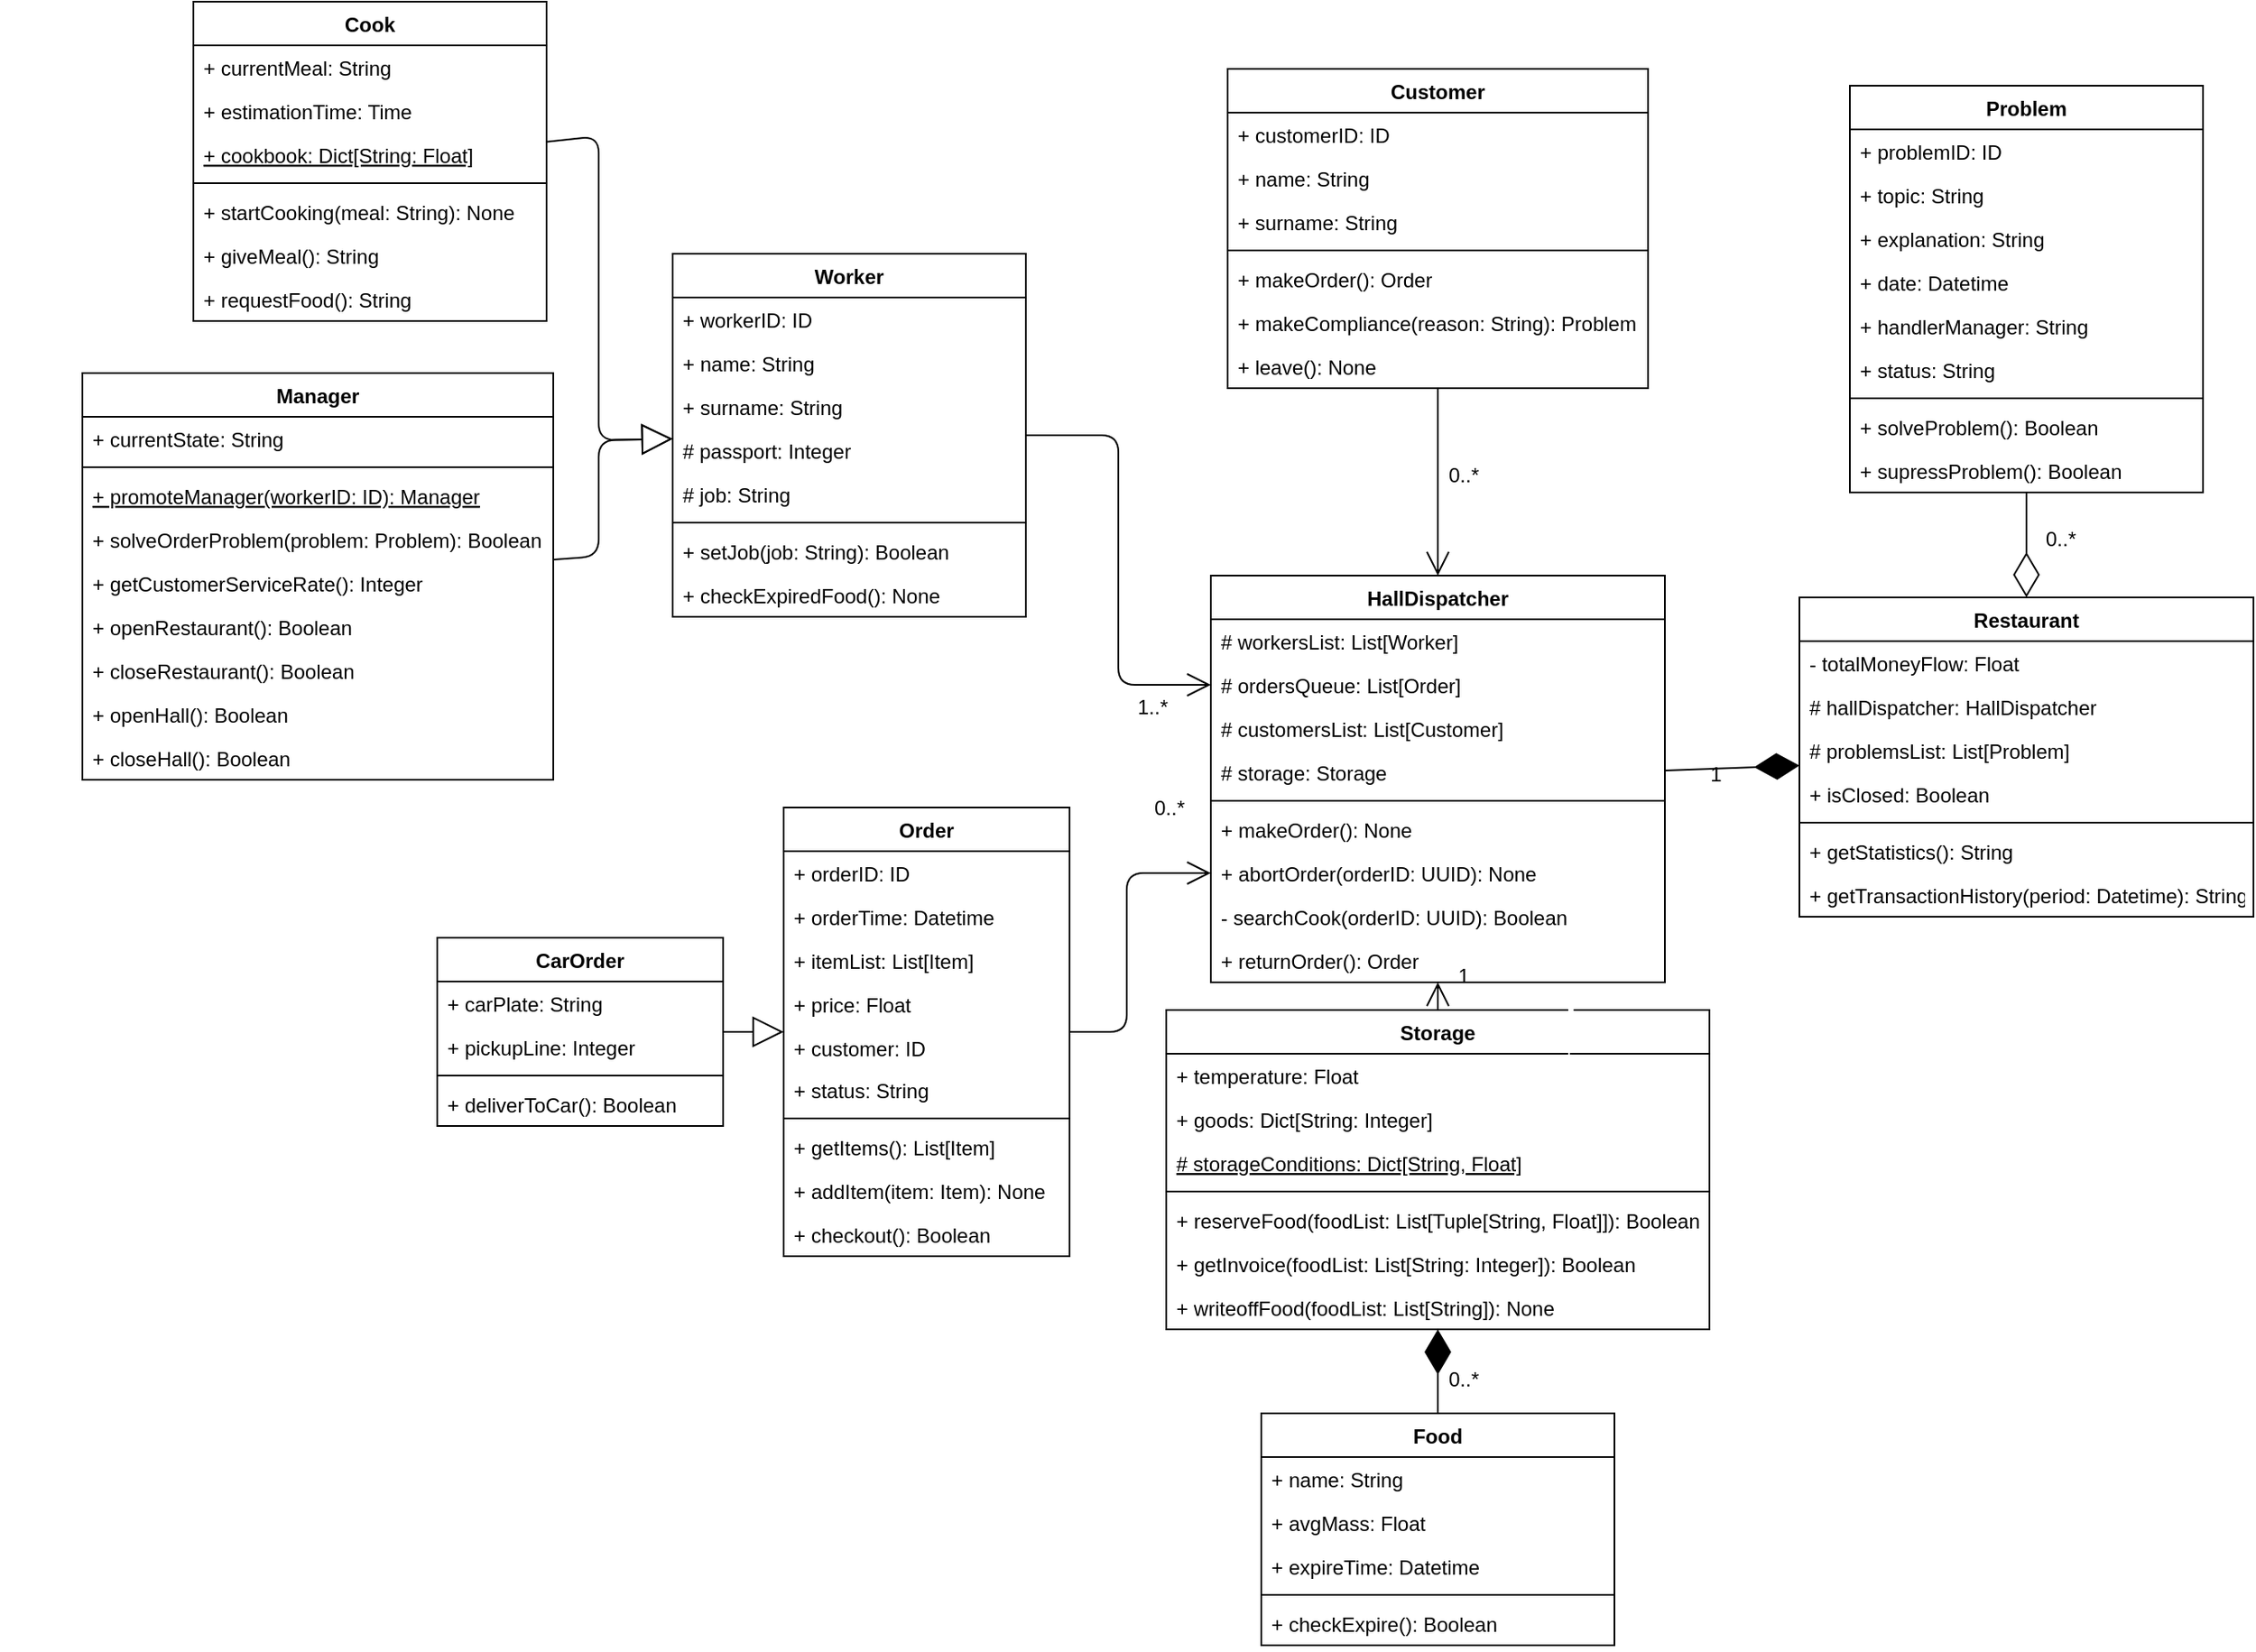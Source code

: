 <mxfile version="14.6.6" type="embed"><diagram id="C5RBs43oDa-KdzZeNtuy" name="Page-1"><mxGraphModel dx="1442" dy="441" grid="1" gridSize="10" guides="1" tooltips="1" connect="1" arrows="1" fold="1" page="1" pageScale="1" pageWidth="827" pageHeight="1169" math="0" shadow="0"><root><mxCell id="WIyWlLk6GJQsqaUBKTNV-0"/><mxCell id="WIyWlLk6GJQsqaUBKTNV-1" parent="WIyWlLk6GJQsqaUBKTNV-0"/><mxCell id="OEX8bm3E7YfKXSA0e_z2-1" value="Order" style="swimlane;fontStyle=1;align=center;verticalAlign=top;childLayout=stackLayout;horizontal=1;startSize=26;horizontalStack=0;resizeParent=1;resizeParentMax=0;resizeLast=0;collapsible=1;marginBottom=0;" parent="WIyWlLk6GJQsqaUBKTNV-1" vertex="1"><mxGeometry x="-134" y="539.5" width="170" height="267" as="geometry"/></mxCell><mxCell id="OEX8bm3E7YfKXSA0e_z2-2" value="+ orderID: ID" style="text;strokeColor=none;fillColor=none;align=left;verticalAlign=top;spacingLeft=4;spacingRight=4;overflow=hidden;rotatable=0;points=[[0,0.5],[1,0.5]];portConstraint=eastwest;" parent="OEX8bm3E7YfKXSA0e_z2-1" vertex="1"><mxGeometry y="26" width="170" height="26" as="geometry"/></mxCell><mxCell id="OEX8bm3E7YfKXSA0e_z2-3" value="+ orderTime: Datetime" style="text;strokeColor=none;fillColor=none;align=left;verticalAlign=top;spacingLeft=4;spacingRight=4;overflow=hidden;rotatable=0;points=[[0,0.5],[1,0.5]];portConstraint=eastwest;" parent="OEX8bm3E7YfKXSA0e_z2-1" vertex="1"><mxGeometry y="52" width="170" height="26" as="geometry"/></mxCell><mxCell id="OEX8bm3E7YfKXSA0e_z2-4" value="+ itemList: List[Item]" style="text;strokeColor=none;fillColor=none;align=left;verticalAlign=top;spacingLeft=4;spacingRight=4;overflow=hidden;rotatable=0;points=[[0,0.5],[1,0.5]];portConstraint=eastwest;" parent="OEX8bm3E7YfKXSA0e_z2-1" vertex="1"><mxGeometry y="78" width="170" height="26" as="geometry"/></mxCell><mxCell id="OEX8bm3E7YfKXSA0e_z2-5" value="+ price: Float" style="text;strokeColor=none;fillColor=none;align=left;verticalAlign=top;spacingLeft=4;spacingRight=4;overflow=hidden;rotatable=0;points=[[0,0.5],[1,0.5]];portConstraint=eastwest;" parent="OEX8bm3E7YfKXSA0e_z2-1" vertex="1"><mxGeometry y="104" width="170" height="26" as="geometry"/></mxCell><mxCell id="OEX8bm3E7YfKXSA0e_z2-9" value="+ customer: ID" style="text;strokeColor=none;fillColor=none;align=left;verticalAlign=top;spacingLeft=4;spacingRight=4;overflow=hidden;rotatable=0;points=[[0,0.5],[1,0.5]];portConstraint=eastwest;" parent="OEX8bm3E7YfKXSA0e_z2-1" vertex="1"><mxGeometry y="130" width="170" height="25" as="geometry"/></mxCell><mxCell id="OEX8bm3E7YfKXSA0e_z2-78" value="+ status: String" style="text;strokeColor=none;fillColor=none;align=left;verticalAlign=top;spacingLeft=4;spacingRight=4;overflow=hidden;rotatable=0;points=[[0,0.5],[1,0.5]];portConstraint=eastwest;" parent="OEX8bm3E7YfKXSA0e_z2-1" vertex="1"><mxGeometry y="155" width="170" height="26" as="geometry"/></mxCell><mxCell id="OEX8bm3E7YfKXSA0e_z2-6" value="" style="line;strokeWidth=1;fillColor=none;align=left;verticalAlign=middle;spacingTop=-1;spacingLeft=3;spacingRight=3;rotatable=0;labelPosition=right;points=[];portConstraint=eastwest;" parent="OEX8bm3E7YfKXSA0e_z2-1" vertex="1"><mxGeometry y="181" width="170" height="8" as="geometry"/></mxCell><mxCell id="OEX8bm3E7YfKXSA0e_z2-7" value="+ getItems(): List[Item]" style="text;strokeColor=none;fillColor=none;align=left;verticalAlign=top;spacingLeft=4;spacingRight=4;overflow=hidden;rotatable=0;points=[[0,0.5],[1,0.5]];portConstraint=eastwest;" parent="OEX8bm3E7YfKXSA0e_z2-1" vertex="1"><mxGeometry y="189" width="170" height="26" as="geometry"/></mxCell><mxCell id="OEX8bm3E7YfKXSA0e_z2-8" value="+ addItem(item: Item): None" style="text;strokeColor=none;fillColor=none;align=left;verticalAlign=top;spacingLeft=4;spacingRight=4;overflow=hidden;rotatable=0;points=[[0,0.5],[1,0.5]];portConstraint=eastwest;" parent="OEX8bm3E7YfKXSA0e_z2-1" vertex="1"><mxGeometry y="215" width="170" height="26" as="geometry"/></mxCell><mxCell id="OEX8bm3E7YfKXSA0e_z2-10" value="+ checkout(): Boolean" style="text;strokeColor=none;fillColor=none;align=left;verticalAlign=top;spacingLeft=4;spacingRight=4;overflow=hidden;rotatable=0;points=[[0,0.5],[1,0.5]];portConstraint=eastwest;" parent="OEX8bm3E7YfKXSA0e_z2-1" vertex="1"><mxGeometry y="241" width="170" height="26" as="geometry"/></mxCell><mxCell id="OEX8bm3E7YfKXSA0e_z2-13" value="CarOrder" style="swimlane;fontStyle=1;align=center;verticalAlign=top;childLayout=stackLayout;horizontal=1;startSize=26;horizontalStack=0;resizeParent=1;resizeParentMax=0;resizeLast=0;collapsible=1;marginBottom=0;" parent="WIyWlLk6GJQsqaUBKTNV-1" vertex="1"><mxGeometry x="-340" y="617" width="170" height="112" as="geometry"/></mxCell><mxCell id="OEX8bm3E7YfKXSA0e_z2-14" value="+ carPlate: String" style="text;strokeColor=none;fillColor=none;align=left;verticalAlign=top;spacingLeft=4;spacingRight=4;overflow=hidden;rotatable=0;points=[[0,0.5],[1,0.5]];portConstraint=eastwest;" parent="OEX8bm3E7YfKXSA0e_z2-13" vertex="1"><mxGeometry y="26" width="170" height="26" as="geometry"/></mxCell><mxCell id="OEX8bm3E7YfKXSA0e_z2-24" value="+ pickupLine: Integer" style="text;strokeColor=none;fillColor=none;align=left;verticalAlign=top;spacingLeft=4;spacingRight=4;overflow=hidden;rotatable=0;points=[[0,0.5],[1,0.5]];portConstraint=eastwest;" parent="OEX8bm3E7YfKXSA0e_z2-13" vertex="1"><mxGeometry y="52" width="170" height="26" as="geometry"/></mxCell><mxCell id="OEX8bm3E7YfKXSA0e_z2-19" value="" style="line;strokeWidth=1;fillColor=none;align=left;verticalAlign=middle;spacingTop=-1;spacingLeft=3;spacingRight=3;rotatable=0;labelPosition=right;points=[];portConstraint=eastwest;" parent="OEX8bm3E7YfKXSA0e_z2-13" vertex="1"><mxGeometry y="78" width="170" height="8" as="geometry"/></mxCell><mxCell id="zopAr0e53Q-2KH1AiWCa-9" value="+ deliverToCar(): Boolean" style="text;strokeColor=none;fillColor=none;align=left;verticalAlign=top;spacingLeft=4;spacingRight=4;overflow=hidden;rotatable=0;points=[[0,0.5],[1,0.5]];portConstraint=eastwest;" parent="OEX8bm3E7YfKXSA0e_z2-13" vertex="1"><mxGeometry y="86" width="170" height="26" as="geometry"/></mxCell><mxCell id="OEX8bm3E7YfKXSA0e_z2-68" value="Restaurant" style="swimlane;fontStyle=1;align=center;verticalAlign=top;childLayout=stackLayout;horizontal=1;startSize=26;horizontalStack=0;resizeParent=1;resizeParentMax=0;resizeLast=0;collapsible=1;marginBottom=0;" parent="WIyWlLk6GJQsqaUBKTNV-1" vertex="1"><mxGeometry x="470" y="414.5" width="270" height="190" as="geometry"/></mxCell><mxCell id="OEX8bm3E7YfKXSA0e_z2-69" value="- totalMoneyFlow: Float" style="text;strokeColor=none;fillColor=none;align=left;verticalAlign=top;spacingLeft=4;spacingRight=4;overflow=hidden;rotatable=0;points=[[0,0.5],[1,0.5]];portConstraint=eastwest;" parent="OEX8bm3E7YfKXSA0e_z2-68" vertex="1"><mxGeometry y="26" width="270" height="26" as="geometry"/></mxCell><mxCell id="OEX8bm3E7YfKXSA0e_z2-148" value="# hallDispatcher: HallDispatcher" style="text;strokeColor=none;fillColor=none;align=left;verticalAlign=top;spacingLeft=4;spacingRight=4;overflow=hidden;rotatable=0;points=[[0,0.5],[1,0.5]];portConstraint=eastwest;" parent="OEX8bm3E7YfKXSA0e_z2-68" vertex="1"><mxGeometry y="52" width="270" height="26" as="geometry"/></mxCell><mxCell id="OEX8bm3E7YfKXSA0e_z2-136" value="# problemsList: List[Problem]" style="text;strokeColor=none;fillColor=none;align=left;verticalAlign=top;spacingLeft=4;spacingRight=4;overflow=hidden;rotatable=0;points=[[0,0.5],[1,0.5]];portConstraint=eastwest;" parent="OEX8bm3E7YfKXSA0e_z2-68" vertex="1"><mxGeometry y="78" width="270" height="26" as="geometry"/></mxCell><mxCell id="OEX8bm3E7YfKXSA0e_z2-86" value="+ isClosed: Boolean" style="text;strokeColor=none;fillColor=none;align=left;verticalAlign=top;spacingLeft=4;spacingRight=4;overflow=hidden;rotatable=0;points=[[0,0.5],[1,0.5]];portConstraint=eastwest;" parent="OEX8bm3E7YfKXSA0e_z2-68" vertex="1"><mxGeometry y="104" width="270" height="26" as="geometry"/></mxCell><mxCell id="OEX8bm3E7YfKXSA0e_z2-70" value="" style="line;strokeWidth=1;fillColor=none;align=left;verticalAlign=middle;spacingTop=-1;spacingLeft=3;spacingRight=3;rotatable=0;labelPosition=right;points=[];portConstraint=eastwest;" parent="OEX8bm3E7YfKXSA0e_z2-68" vertex="1"><mxGeometry y="130" width="270" height="8" as="geometry"/></mxCell><mxCell id="OEX8bm3E7YfKXSA0e_z2-71" value="+ getStatistics(): String" style="text;strokeColor=none;fillColor=none;align=left;verticalAlign=top;spacingLeft=4;spacingRight=4;overflow=hidden;rotatable=0;points=[[0,0.5],[1,0.5]];portConstraint=eastwest;" parent="OEX8bm3E7YfKXSA0e_z2-68" vertex="1"><mxGeometry y="138" width="270" height="26" as="geometry"/></mxCell><mxCell id="OEX8bm3E7YfKXSA0e_z2-100" value="+ getTransactionHistory(period: Datetime): String" style="text;strokeColor=none;fillColor=none;align=left;verticalAlign=top;spacingLeft=4;spacingRight=4;overflow=hidden;rotatable=0;points=[[0,0.5],[1,0.5]];portConstraint=eastwest;" parent="OEX8bm3E7YfKXSA0e_z2-68" vertex="1"><mxGeometry y="164" width="270" height="26" as="geometry"/></mxCell><mxCell id="OEX8bm3E7YfKXSA0e_z2-93" value="Problem" style="swimlane;fontStyle=1;align=center;verticalAlign=top;childLayout=stackLayout;horizontal=1;startSize=26;horizontalStack=0;resizeParent=1;resizeParentMax=0;resizeLast=0;collapsible=1;marginBottom=0;fillColor=#FFFFFF;" parent="WIyWlLk6GJQsqaUBKTNV-1" vertex="1"><mxGeometry x="500" y="110" width="210" height="242" as="geometry"/></mxCell><mxCell id="zopAr0e53Q-2KH1AiWCa-39" value="+ problemID: ID" style="text;strokeColor=none;fillColor=none;align=left;verticalAlign=top;spacingLeft=4;spacingRight=4;overflow=hidden;rotatable=0;points=[[0,0.5],[1,0.5]];portConstraint=eastwest;" parent="OEX8bm3E7YfKXSA0e_z2-93" vertex="1"><mxGeometry y="26" width="210" height="26" as="geometry"/></mxCell><mxCell id="OEX8bm3E7YfKXSA0e_z2-94" value="+ topic: String" style="text;strokeColor=none;fillColor=none;align=left;verticalAlign=top;spacingLeft=4;spacingRight=4;overflow=hidden;rotatable=0;points=[[0,0.5],[1,0.5]];portConstraint=eastwest;" parent="OEX8bm3E7YfKXSA0e_z2-93" vertex="1"><mxGeometry y="52" width="210" height="26" as="geometry"/></mxCell><mxCell id="OEX8bm3E7YfKXSA0e_z2-95" value="+ explanation: String" style="text;strokeColor=none;fillColor=none;align=left;verticalAlign=top;spacingLeft=4;spacingRight=4;overflow=hidden;rotatable=0;points=[[0,0.5],[1,0.5]];portConstraint=eastwest;" parent="OEX8bm3E7YfKXSA0e_z2-93" vertex="1"><mxGeometry y="78" width="210" height="26" as="geometry"/></mxCell><mxCell id="OEX8bm3E7YfKXSA0e_z2-119" value="+ date: Datetime" style="text;strokeColor=none;fillColor=none;align=left;verticalAlign=top;spacingLeft=4;spacingRight=4;overflow=hidden;rotatable=0;points=[[0,0.5],[1,0.5]];portConstraint=eastwest;" parent="OEX8bm3E7YfKXSA0e_z2-93" vertex="1"><mxGeometry y="104" width="210" height="26" as="geometry"/></mxCell><mxCell id="OEX8bm3E7YfKXSA0e_z2-121" value="+ handlerManager: String" style="text;strokeColor=none;fillColor=none;align=left;verticalAlign=top;spacingLeft=4;spacingRight=4;overflow=hidden;rotatable=0;points=[[0,0.5],[1,0.5]];portConstraint=eastwest;" parent="OEX8bm3E7YfKXSA0e_z2-93" vertex="1"><mxGeometry y="130" width="210" height="26" as="geometry"/></mxCell><mxCell id="OEX8bm3E7YfKXSA0e_z2-123" value="+ status: String" style="text;strokeColor=none;fillColor=none;align=left;verticalAlign=top;spacingLeft=4;spacingRight=4;overflow=hidden;rotatable=0;points=[[0,0.5],[1,0.5]];portConstraint=eastwest;" parent="OEX8bm3E7YfKXSA0e_z2-93" vertex="1"><mxGeometry y="156" width="210" height="26" as="geometry"/></mxCell><mxCell id="OEX8bm3E7YfKXSA0e_z2-96" value="" style="line;strokeWidth=1;fillColor=none;align=left;verticalAlign=middle;spacingTop=-1;spacingLeft=3;spacingRight=3;rotatable=0;labelPosition=right;points=[];portConstraint=eastwest;" parent="OEX8bm3E7YfKXSA0e_z2-93" vertex="1"><mxGeometry y="182" width="210" height="8" as="geometry"/></mxCell><mxCell id="OEX8bm3E7YfKXSA0e_z2-99" value="+ solveProblem(): Boolean" style="text;strokeColor=none;fillColor=none;align=left;verticalAlign=top;spacingLeft=4;spacingRight=4;overflow=hidden;rotatable=0;points=[[0,0.5],[1,0.5]];portConstraint=eastwest;" parent="OEX8bm3E7YfKXSA0e_z2-93" vertex="1"><mxGeometry y="190" width="210" height="26" as="geometry"/></mxCell><mxCell id="OEX8bm3E7YfKXSA0e_z2-122" value="+ supressProblem(): Boolean" style="text;strokeColor=none;fillColor=none;align=left;verticalAlign=top;spacingLeft=4;spacingRight=4;overflow=hidden;rotatable=0;points=[[0,0.5],[1,0.5]];portConstraint=eastwest;" parent="OEX8bm3E7YfKXSA0e_z2-93" vertex="1"><mxGeometry y="216" width="210" height="26" as="geometry"/></mxCell><mxCell id="OEX8bm3E7YfKXSA0e_z2-124" value="Customer" style="swimlane;fontStyle=1;align=center;verticalAlign=top;childLayout=stackLayout;horizontal=1;startSize=26;horizontalStack=0;resizeParent=1;resizeParentMax=0;resizeLast=0;collapsible=1;marginBottom=0;" parent="WIyWlLk6GJQsqaUBKTNV-1" vertex="1"><mxGeometry x="130" y="100" width="250" height="190" as="geometry"/></mxCell><mxCell id="OEX8bm3E7YfKXSA0e_z2-125" value="+ customerID: ID" style="text;strokeColor=none;fillColor=none;align=left;verticalAlign=top;spacingLeft=4;spacingRight=4;overflow=hidden;rotatable=0;points=[[0,0.5],[1,0.5]];portConstraint=eastwest;" parent="OEX8bm3E7YfKXSA0e_z2-124" vertex="1"><mxGeometry y="26" width="250" height="26" as="geometry"/></mxCell><mxCell id="OEX8bm3E7YfKXSA0e_z2-126" value="+ name: String" style="text;strokeColor=none;fillColor=none;align=left;verticalAlign=top;spacingLeft=4;spacingRight=4;overflow=hidden;rotatable=0;points=[[0,0.5],[1,0.5]];portConstraint=eastwest;" parent="OEX8bm3E7YfKXSA0e_z2-124" vertex="1"><mxGeometry y="52" width="250" height="26" as="geometry"/></mxCell><mxCell id="OEX8bm3E7YfKXSA0e_z2-127" value="+ surname: String" style="text;strokeColor=none;fillColor=none;align=left;verticalAlign=top;spacingLeft=4;spacingRight=4;overflow=hidden;rotatable=0;points=[[0,0.5],[1,0.5]];portConstraint=eastwest;" parent="OEX8bm3E7YfKXSA0e_z2-124" vertex="1"><mxGeometry y="78" width="250" height="26" as="geometry"/></mxCell><mxCell id="OEX8bm3E7YfKXSA0e_z2-131" value="" style="line;strokeWidth=1;fillColor=none;align=left;verticalAlign=middle;spacingTop=-1;spacingLeft=3;spacingRight=3;rotatable=0;labelPosition=right;points=[];portConstraint=eastwest;" parent="OEX8bm3E7YfKXSA0e_z2-124" vertex="1"><mxGeometry y="104" width="250" height="8" as="geometry"/></mxCell><mxCell id="OEX8bm3E7YfKXSA0e_z2-132" value="+ makeOrder(): Order" style="text;strokeColor=none;fillColor=none;align=left;verticalAlign=top;spacingLeft=4;spacingRight=4;overflow=hidden;rotatable=0;points=[[0,0.5],[1,0.5]];portConstraint=eastwest;" parent="OEX8bm3E7YfKXSA0e_z2-124" vertex="1"><mxGeometry y="112" width="250" height="26" as="geometry"/></mxCell><mxCell id="OEX8bm3E7YfKXSA0e_z2-133" value="+ makeCompliance(reason: String): Problem" style="text;strokeColor=none;fillColor=none;align=left;verticalAlign=top;spacingLeft=4;spacingRight=4;overflow=hidden;rotatable=0;points=[[0,0.5],[1,0.5]];portConstraint=eastwest;" parent="OEX8bm3E7YfKXSA0e_z2-124" vertex="1"><mxGeometry y="138" width="250" height="26" as="geometry"/></mxCell><mxCell id="OEX8bm3E7YfKXSA0e_z2-134" value="+ leave(): None" style="text;strokeColor=none;fillColor=none;align=left;verticalAlign=top;spacingLeft=4;spacingRight=4;overflow=hidden;rotatable=0;points=[[0,0.5],[1,0.5]];portConstraint=eastwest;" parent="OEX8bm3E7YfKXSA0e_z2-124" vertex="1"><mxGeometry y="164" width="250" height="26" as="geometry"/></mxCell><mxCell id="OEX8bm3E7YfKXSA0e_z2-137" value="HallDispatcher" style="swimlane;fontStyle=1;align=center;verticalAlign=top;childLayout=stackLayout;horizontal=1;startSize=26;horizontalStack=0;resizeParent=1;resizeParentMax=0;resizeLast=0;collapsible=1;marginBottom=0;fillColor=#FFFFFF;" parent="WIyWlLk6GJQsqaUBKTNV-1" vertex="1"><mxGeometry x="120" y="401.5" width="270" height="242" as="geometry"/></mxCell><mxCell id="OEX8bm3E7YfKXSA0e_z2-139" value="# workersList: List[Worker]" style="text;strokeColor=none;fillColor=none;align=left;verticalAlign=top;spacingLeft=4;spacingRight=4;overflow=hidden;rotatable=0;points=[[0,0.5],[1,0.5]];portConstraint=eastwest;" parent="OEX8bm3E7YfKXSA0e_z2-137" vertex="1"><mxGeometry y="26" width="270" height="26" as="geometry"/></mxCell><mxCell id="OEX8bm3E7YfKXSA0e_z2-140" value="# ordersQueue: List[Order]" style="text;strokeColor=none;fillColor=none;align=left;verticalAlign=top;spacingLeft=4;spacingRight=4;overflow=hidden;rotatable=0;points=[[0,0.5],[1,0.5]];portConstraint=eastwest;" parent="OEX8bm3E7YfKXSA0e_z2-137" vertex="1"><mxGeometry y="52" width="270" height="26" as="geometry"/></mxCell><mxCell id="1" value="# customersList: List[Customer]" style="text;strokeColor=none;fillColor=none;align=left;verticalAlign=top;spacingLeft=4;spacingRight=4;overflow=hidden;rotatable=0;points=[[0,0.5],[1,0.5]];portConstraint=eastwest;" vertex="1" parent="OEX8bm3E7YfKXSA0e_z2-137"><mxGeometry y="78" width="270" height="26" as="geometry"/></mxCell><mxCell id="zopAr0e53Q-2KH1AiWCa-0" value="# storage: Storage" style="text;strokeColor=none;fillColor=none;align=left;verticalAlign=top;spacingLeft=4;spacingRight=4;overflow=hidden;rotatable=0;points=[[0,0.5],[1,0.5]];portConstraint=eastwest;" parent="OEX8bm3E7YfKXSA0e_z2-137" vertex="1"><mxGeometry y="104" width="270" height="26" as="geometry"/></mxCell><mxCell id="OEX8bm3E7YfKXSA0e_z2-144" value="" style="line;strokeWidth=1;fillColor=none;align=left;verticalAlign=middle;spacingTop=-1;spacingLeft=3;spacingRight=3;rotatable=0;labelPosition=right;points=[];portConstraint=eastwest;" parent="OEX8bm3E7YfKXSA0e_z2-137" vertex="1"><mxGeometry y="130" width="270" height="8" as="geometry"/></mxCell><mxCell id="OEX8bm3E7YfKXSA0e_z2-145" value="+ makeOrder(): None" style="text;strokeColor=none;fillColor=none;align=left;verticalAlign=top;spacingLeft=4;spacingRight=4;overflow=hidden;rotatable=0;points=[[0,0.5],[1,0.5]];portConstraint=eastwest;" parent="OEX8bm3E7YfKXSA0e_z2-137" vertex="1"><mxGeometry y="138" width="270" height="26" as="geometry"/></mxCell><mxCell id="OEX8bm3E7YfKXSA0e_z2-146" value="+ abortOrder(orderID: UUID): None" style="text;strokeColor=none;fillColor=none;align=left;verticalAlign=top;spacingLeft=4;spacingRight=4;overflow=hidden;rotatable=0;points=[[0,0.5],[1,0.5]];portConstraint=eastwest;" parent="OEX8bm3E7YfKXSA0e_z2-137" vertex="1"><mxGeometry y="164" width="270" height="26" as="geometry"/></mxCell><mxCell id="OEX8bm3E7YfKXSA0e_z2-149" value="- searchCook(orderID: UUID): Boolean" style="text;strokeColor=none;fillColor=none;align=left;verticalAlign=top;spacingLeft=4;spacingRight=4;overflow=hidden;rotatable=0;points=[[0,0.5],[1,0.5]];portConstraint=eastwest;" parent="OEX8bm3E7YfKXSA0e_z2-137" vertex="1"><mxGeometry y="190" width="270" height="26" as="geometry"/></mxCell><mxCell id="OEX8bm3E7YfKXSA0e_z2-150" value="+ returnOrder(): Order" style="text;strokeColor=none;fillColor=none;align=left;verticalAlign=top;spacingLeft=4;spacingRight=4;overflow=hidden;rotatable=0;points=[[0,0.5],[1,0.5]];portConstraint=eastwest;" parent="OEX8bm3E7YfKXSA0e_z2-137" vertex="1"><mxGeometry y="216" width="270" height="26" as="geometry"/></mxCell><mxCell id="zopAr0e53Q-2KH1AiWCa-6" value="" style="group" parent="WIyWlLk6GJQsqaUBKTNV-1" vertex="1" connectable="0"><mxGeometry x="-600" y="60" width="636" height="437" as="geometry"/></mxCell><mxCell id="wLq6gAzN8LBsn4TCTYnC-0" value="Worker" style="swimlane;fontStyle=1;align=center;verticalAlign=top;childLayout=stackLayout;horizontal=1;startSize=26;horizontalStack=0;resizeParent=1;resizeParentMax=0;resizeLast=0;collapsible=1;marginBottom=0;" parent="zopAr0e53Q-2KH1AiWCa-6" vertex="1"><mxGeometry x="400" y="150" width="210" height="216" as="geometry"/></mxCell><mxCell id="zopAr0e53Q-2KH1AiWCa-38" value="+ workerID: ID" style="text;strokeColor=none;fillColor=none;align=left;verticalAlign=top;spacingLeft=4;spacingRight=4;overflow=hidden;rotatable=0;points=[[0,0.5],[1,0.5]];portConstraint=eastwest;" parent="wLq6gAzN8LBsn4TCTYnC-0" vertex="1"><mxGeometry y="26" width="210" height="26" as="geometry"/></mxCell><mxCell id="wLq6gAzN8LBsn4TCTYnC-1" value="+ name: String" style="text;strokeColor=none;fillColor=none;align=left;verticalAlign=top;spacingLeft=4;spacingRight=4;overflow=hidden;rotatable=0;points=[[0,0.5],[1,0.5]];portConstraint=eastwest;" parent="wLq6gAzN8LBsn4TCTYnC-0" vertex="1"><mxGeometry y="52" width="210" height="26" as="geometry"/></mxCell><mxCell id="wLq6gAzN8LBsn4TCTYnC-8" value="+ surname: String" style="text;strokeColor=none;fillColor=none;align=left;verticalAlign=top;spacingLeft=4;spacingRight=4;overflow=hidden;rotatable=0;points=[[0,0.5],[1,0.5]];portConstraint=eastwest;" parent="wLq6gAzN8LBsn4TCTYnC-0" vertex="1"><mxGeometry y="78" width="210" height="26" as="geometry"/></mxCell><mxCell id="wLq6gAzN8LBsn4TCTYnC-9" value="# passport: Integer" style="text;strokeColor=none;fillColor=none;align=left;verticalAlign=top;spacingLeft=4;spacingRight=4;overflow=hidden;rotatable=0;points=[[0,0.5],[1,0.5]];portConstraint=eastwest;" parent="wLq6gAzN8LBsn4TCTYnC-0" vertex="1"><mxGeometry y="104" width="210" height="26" as="geometry"/></mxCell><mxCell id="wLq6gAzN8LBsn4TCTYnC-11" value="# job: String" style="text;strokeColor=none;fillColor=none;align=left;verticalAlign=top;spacingLeft=4;spacingRight=4;overflow=hidden;rotatable=0;points=[[0,0.5],[1,0.5]];portConstraint=eastwest;" parent="wLq6gAzN8LBsn4TCTYnC-0" vertex="1"><mxGeometry y="130" width="210" height="26" as="geometry"/></mxCell><mxCell id="wLq6gAzN8LBsn4TCTYnC-2" value="" style="line;strokeWidth=1;fillColor=none;align=left;verticalAlign=middle;spacingTop=-1;spacingLeft=3;spacingRight=3;rotatable=0;labelPosition=right;points=[];portConstraint=eastwest;" parent="wLq6gAzN8LBsn4TCTYnC-0" vertex="1"><mxGeometry y="156" width="210" height="8" as="geometry"/></mxCell><mxCell id="wLq6gAzN8LBsn4TCTYnC-3" value="+ setJob(job: String): Boolean" style="text;strokeColor=none;fillColor=none;align=left;verticalAlign=top;spacingLeft=4;spacingRight=4;overflow=hidden;rotatable=0;points=[[0,0.5],[1,0.5]];portConstraint=eastwest;" parent="wLq6gAzN8LBsn4TCTYnC-0" vertex="1"><mxGeometry y="164" width="210" height="26" as="geometry"/></mxCell><mxCell id="OEX8bm3E7YfKXSA0e_z2-114" value="+ checkExpiredFood(): None" style="text;strokeColor=none;fillColor=none;align=left;verticalAlign=top;spacingLeft=4;spacingRight=4;overflow=hidden;rotatable=0;points=[[0,0.5],[1,0.5]];portConstraint=eastwest;" parent="wLq6gAzN8LBsn4TCTYnC-0" vertex="1"><mxGeometry y="190" width="210" height="26" as="geometry"/></mxCell><mxCell id="OEX8bm3E7YfKXSA0e_z2-34" value="Cook" style="swimlane;fontStyle=1;align=center;verticalAlign=top;childLayout=stackLayout;horizontal=1;startSize=26;horizontalStack=0;resizeParent=1;resizeParentMax=0;resizeLast=0;collapsible=1;marginBottom=0;" parent="zopAr0e53Q-2KH1AiWCa-6" vertex="1"><mxGeometry x="115" width="210" height="190" as="geometry"/></mxCell><mxCell id="OEX8bm3E7YfKXSA0e_z2-39" value="+ currentMeal: String" style="text;strokeColor=none;fillColor=none;align=left;verticalAlign=top;spacingLeft=4;spacingRight=4;overflow=hidden;rotatable=0;points=[[0,0.5],[1,0.5]];portConstraint=eastwest;" parent="OEX8bm3E7YfKXSA0e_z2-34" vertex="1"><mxGeometry y="26" width="210" height="26" as="geometry"/></mxCell><mxCell id="OEX8bm3E7YfKXSA0e_z2-73" value="+ estimationTime: Time" style="text;strokeColor=none;fillColor=none;align=left;verticalAlign=top;spacingLeft=4;spacingRight=4;overflow=hidden;rotatable=0;points=[[0,0.5],[1,0.5]];portConstraint=eastwest;" parent="OEX8bm3E7YfKXSA0e_z2-34" vertex="1"><mxGeometry y="52" width="210" height="26" as="geometry"/></mxCell><mxCell id="0" value="+ cookbook: Dict[String: Float]" style="text;strokeColor=none;fillColor=none;align=left;verticalAlign=top;spacingLeft=4;spacingRight=4;overflow=hidden;rotatable=0;points=[[0,0.5],[1,0.5]];portConstraint=eastwest;fontStyle=4" parent="OEX8bm3E7YfKXSA0e_z2-34" vertex="1"><mxGeometry y="78" width="210" height="26" as="geometry"/></mxCell><mxCell id="OEX8bm3E7YfKXSA0e_z2-40" value="" style="line;strokeWidth=1;fillColor=none;align=left;verticalAlign=middle;spacingTop=-1;spacingLeft=3;spacingRight=3;rotatable=0;labelPosition=right;points=[];portConstraint=eastwest;" parent="OEX8bm3E7YfKXSA0e_z2-34" vertex="1"><mxGeometry y="104" width="210" height="8" as="geometry"/></mxCell><mxCell id="OEX8bm3E7YfKXSA0e_z2-41" value="+ startCooking(meal: String): None" style="text;strokeColor=none;fillColor=none;align=left;verticalAlign=top;spacingLeft=4;spacingRight=4;overflow=hidden;rotatable=0;points=[[0,0.5],[1,0.5]];portConstraint=eastwest;" parent="OEX8bm3E7YfKXSA0e_z2-34" vertex="1"><mxGeometry y="112" width="210" height="26" as="geometry"/></mxCell><mxCell id="OEX8bm3E7YfKXSA0e_z2-42" value="+ giveMeal(): String" style="text;strokeColor=none;fillColor=none;align=left;verticalAlign=top;spacingLeft=4;spacingRight=4;overflow=hidden;rotatable=0;points=[[0,0.5],[1,0.5]];portConstraint=eastwest;" parent="OEX8bm3E7YfKXSA0e_z2-34" vertex="1"><mxGeometry y="138" width="210" height="26" as="geometry"/></mxCell><mxCell id="OEX8bm3E7YfKXSA0e_z2-75" value="+ requestFood(): String" style="text;strokeColor=none;fillColor=none;align=left;verticalAlign=top;spacingLeft=4;spacingRight=4;overflow=hidden;rotatable=0;points=[[0,0.5],[1,0.5]];portConstraint=eastwest;" parent="OEX8bm3E7YfKXSA0e_z2-34" vertex="1"><mxGeometry y="164" width="210" height="26" as="geometry"/></mxCell><mxCell id="OEX8bm3E7YfKXSA0e_z2-58" value="Manager" style="swimlane;fontStyle=1;align=center;verticalAlign=top;childLayout=stackLayout;horizontal=1;startSize=26;horizontalStack=0;resizeParent=1;resizeParentMax=0;resizeLast=0;collapsible=1;marginBottom=0;" parent="zopAr0e53Q-2KH1AiWCa-6" vertex="1"><mxGeometry x="49" y="221" width="280" height="242" as="geometry"/></mxCell><mxCell id="OEX8bm3E7YfKXSA0e_z2-59" value="+ currentState: String" style="text;strokeColor=none;fillColor=none;align=left;verticalAlign=top;spacingLeft=4;spacingRight=4;overflow=hidden;rotatable=0;points=[[0,0.5],[1,0.5]];portConstraint=eastwest;" parent="OEX8bm3E7YfKXSA0e_z2-58" vertex="1"><mxGeometry y="26" width="280" height="26" as="geometry"/></mxCell><mxCell id="OEX8bm3E7YfKXSA0e_z2-60" value="" style="line;strokeWidth=1;fillColor=none;align=left;verticalAlign=middle;spacingTop=-1;spacingLeft=3;spacingRight=3;rotatable=0;labelPosition=right;points=[];portConstraint=eastwest;" parent="OEX8bm3E7YfKXSA0e_z2-58" vertex="1"><mxGeometry y="52" width="280" height="8" as="geometry"/></mxCell><mxCell id="zopAr0e53Q-2KH1AiWCa-44" value="+ promoteManager(workerID: ID): Manager" style="text;strokeColor=none;fillColor=none;align=left;verticalAlign=top;spacingLeft=4;spacingRight=4;overflow=hidden;rotatable=0;points=[[0,0.5],[1,0.5]];portConstraint=eastwest;fontStyle=4" parent="OEX8bm3E7YfKXSA0e_z2-58" vertex="1"><mxGeometry y="60" width="280" height="26" as="geometry"/></mxCell><mxCell id="OEX8bm3E7YfKXSA0e_z2-61" value="+ solveOrderProblem(problem: Problem): Boolean" style="text;strokeColor=none;fillColor=none;align=left;verticalAlign=top;spacingLeft=4;spacingRight=4;overflow=hidden;rotatable=0;points=[[0,0.5],[1,0.5]];portConstraint=eastwest;" parent="OEX8bm3E7YfKXSA0e_z2-58" vertex="1"><mxGeometry y="86" width="280" height="26" as="geometry"/></mxCell><mxCell id="OEX8bm3E7YfKXSA0e_z2-77" value="+ getCustomerServiceRate(): Integer" style="text;strokeColor=none;fillColor=none;align=left;verticalAlign=top;spacingLeft=4;spacingRight=4;overflow=hidden;rotatable=0;points=[[0,0.5],[1,0.5]];portConstraint=eastwest;" parent="OEX8bm3E7YfKXSA0e_z2-58" vertex="1"><mxGeometry y="112" width="280" height="26" as="geometry"/></mxCell><mxCell id="OEX8bm3E7YfKXSA0e_z2-92" value="+ openRestaurant(): Boolean" style="text;strokeColor=none;fillColor=none;align=left;verticalAlign=top;spacingLeft=4;spacingRight=4;overflow=hidden;rotatable=0;points=[[0,0.5],[1,0.5]];portConstraint=eastwest;" parent="OEX8bm3E7YfKXSA0e_z2-58" vertex="1"><mxGeometry y="138" width="280" height="26" as="geometry"/></mxCell><mxCell id="OEX8bm3E7YfKXSA0e_z2-88" value="+ closeRestaurant(): Boolean" style="text;strokeColor=none;fillColor=none;align=left;verticalAlign=top;spacingLeft=4;spacingRight=4;overflow=hidden;rotatable=0;points=[[0,0.5],[1,0.5]];portConstraint=eastwest;" parent="OEX8bm3E7YfKXSA0e_z2-58" vertex="1"><mxGeometry y="164" width="280" height="26" as="geometry"/></mxCell><mxCell id="OEX8bm3E7YfKXSA0e_z2-90" value="+ openHall(): Boolean" style="text;strokeColor=none;fillColor=none;align=left;verticalAlign=top;spacingLeft=4;spacingRight=4;overflow=hidden;rotatable=0;points=[[0,0.5],[1,0.5]];portConstraint=eastwest;" parent="OEX8bm3E7YfKXSA0e_z2-58" vertex="1"><mxGeometry y="190" width="280" height="26" as="geometry"/></mxCell><mxCell id="OEX8bm3E7YfKXSA0e_z2-89" value="+ closeHall(): Boolean" style="text;strokeColor=none;fillColor=none;align=left;verticalAlign=top;spacingLeft=4;spacingRight=4;overflow=hidden;rotatable=0;points=[[0,0.5],[1,0.5]];portConstraint=eastwest;" parent="OEX8bm3E7YfKXSA0e_z2-58" vertex="1"><mxGeometry y="216" width="280" height="26" as="geometry"/></mxCell><mxCell id="zopAr0e53Q-2KH1AiWCa-4" value="" style="endArrow=block;endSize=16;endFill=0;html=1;" parent="zopAr0e53Q-2KH1AiWCa-6" source="OEX8bm3E7YfKXSA0e_z2-34" target="wLq6gAzN8LBsn4TCTYnC-0" edge="1"><mxGeometry y="-40" width="160" relative="1" as="geometry"><mxPoint x="186" y="61.41" as="sourcePoint"/><mxPoint x="346" y="61.41" as="targetPoint"/><Array as="points"><mxPoint x="356" y="80"/><mxPoint x="356" y="261"/></Array><mxPoint as="offset"/></mxGeometry></mxCell><mxCell id="zopAr0e53Q-2KH1AiWCa-5" value="" style="endArrow=block;endSize=16;endFill=0;html=1;" parent="zopAr0e53Q-2KH1AiWCa-6" source="OEX8bm3E7YfKXSA0e_z2-58" target="wLq6gAzN8LBsn4TCTYnC-0" edge="1"><mxGeometry y="-40" width="160" relative="1" as="geometry"><mxPoint x="146" y="114.63" as="sourcePoint"/><mxPoint x="336" y="300" as="targetPoint"/><Array as="points"><mxPoint x="356" y="330"/><mxPoint x="356" y="261"/></Array><mxPoint as="offset"/></mxGeometry></mxCell><mxCell id="zopAr0e53Q-2KH1AiWCa-8" value="" style="endArrow=block;endSize=16;endFill=0;html=1;" parent="WIyWlLk6GJQsqaUBKTNV-1" source="OEX8bm3E7YfKXSA0e_z2-13" target="OEX8bm3E7YfKXSA0e_z2-1" edge="1"><mxGeometry x="-0.062" y="-40" width="160" relative="1" as="geometry"><mxPoint x="375" y="210" as="sourcePoint"/><mxPoint x="535" y="210" as="targetPoint"/><mxPoint as="offset"/></mxGeometry></mxCell><mxCell id="zopAr0e53Q-2KH1AiWCa-10" value="" style="endArrow=diamondThin;endFill=1;endSize=24;html=1;" parent="WIyWlLk6GJQsqaUBKTNV-1" source="OEX8bm3E7YfKXSA0e_z2-137" target="OEX8bm3E7YfKXSA0e_z2-68" edge="1"><mxGeometry width="160" relative="1" as="geometry"><mxPoint x="430" y="716" as="sourcePoint"/><mxPoint x="430" y="660" as="targetPoint"/></mxGeometry></mxCell><mxCell id="zopAr0e53Q-2KH1AiWCa-26" value="" style="group" parent="WIyWlLk6GJQsqaUBKTNV-1" vertex="1" connectable="0"><mxGeometry x="110" y="660" width="320" height="358" as="geometry"/></mxCell><mxCell id="OEX8bm3E7YfKXSA0e_z2-43" value="Storage" style="swimlane;fontStyle=1;align=center;verticalAlign=top;childLayout=stackLayout;horizontal=1;startSize=26;horizontalStack=0;resizeParent=1;resizeParentMax=0;resizeLast=0;collapsible=1;marginBottom=0;" parent="zopAr0e53Q-2KH1AiWCa-26" vertex="1"><mxGeometry x="-16.5" width="323" height="190" as="geometry"/></mxCell><mxCell id="OEX8bm3E7YfKXSA0e_z2-44" value="+ temperature: Float" style="text;strokeColor=none;fillColor=none;align=left;verticalAlign=top;spacingLeft=4;spacingRight=4;overflow=hidden;rotatable=0;points=[[0,0.5],[1,0.5]];portConstraint=eastwest;" parent="OEX8bm3E7YfKXSA0e_z2-43" vertex="1"><mxGeometry y="26" width="323" height="26" as="geometry"/></mxCell><mxCell id="OEX8bm3E7YfKXSA0e_z2-111" value="+ goods: Dict[String: Integer]" style="text;strokeColor=none;fillColor=none;align=left;verticalAlign=top;spacingLeft=4;spacingRight=4;overflow=hidden;rotatable=0;points=[[0,0.5],[1,0.5]];portConstraint=eastwest;" parent="OEX8bm3E7YfKXSA0e_z2-43" vertex="1"><mxGeometry y="52" width="323" height="26" as="geometry"/></mxCell><mxCell id="zopAr0e53Q-2KH1AiWCa-45" value="# storageConditions: Dict[String, Float]" style="text;strokeColor=none;fillColor=none;align=left;verticalAlign=top;spacingLeft=4;spacingRight=4;overflow=hidden;rotatable=0;points=[[0,0.5],[1,0.5]];portConstraint=eastwest;fontStyle=4" parent="OEX8bm3E7YfKXSA0e_z2-43" vertex="1"><mxGeometry y="78" width="323" height="26" as="geometry"/></mxCell><mxCell id="OEX8bm3E7YfKXSA0e_z2-45" value="" style="line;strokeWidth=1;fillColor=none;align=left;verticalAlign=middle;spacingTop=-1;spacingLeft=3;spacingRight=3;rotatable=0;labelPosition=right;points=[];portConstraint=eastwest;" parent="OEX8bm3E7YfKXSA0e_z2-43" vertex="1"><mxGeometry y="104" width="323" height="8" as="geometry"/></mxCell><mxCell id="OEX8bm3E7YfKXSA0e_z2-46" value="+ reserveFood(foodList: List[Tuple[String, Float]]): Boolean" style="text;strokeColor=none;fillColor=none;align=left;verticalAlign=top;spacingLeft=4;spacingRight=4;overflow=hidden;rotatable=0;points=[[0,0.5],[1,0.5]];portConstraint=eastwest;" parent="OEX8bm3E7YfKXSA0e_z2-43" vertex="1"><mxGeometry y="112" width="323" height="26" as="geometry"/></mxCell><mxCell id="OEX8bm3E7YfKXSA0e_z2-47" value="+ getInvoice(foodList: List[String: Integer]): Boolean" style="text;strokeColor=none;fillColor=none;align=left;verticalAlign=top;spacingLeft=4;spacingRight=4;overflow=hidden;rotatable=0;points=[[0,0.5],[1,0.5]];portConstraint=eastwest;" parent="OEX8bm3E7YfKXSA0e_z2-43" vertex="1"><mxGeometry y="138" width="323" height="26" as="geometry"/></mxCell><mxCell id="OEX8bm3E7YfKXSA0e_z2-118" value="+ writeoffFood(foodList: List[String]): None" style="text;strokeColor=none;fillColor=none;align=left;verticalAlign=top;spacingLeft=4;spacingRight=4;overflow=hidden;rotatable=0;points=[[0,0.5],[1,0.5]];portConstraint=eastwest;" parent="OEX8bm3E7YfKXSA0e_z2-43" vertex="1"><mxGeometry y="164" width="323" height="26" as="geometry"/></mxCell><mxCell id="OEX8bm3E7YfKXSA0e_z2-48" value="Food" style="swimlane;fontStyle=1;align=center;verticalAlign=top;childLayout=stackLayout;horizontal=1;startSize=26;horizontalStack=0;resizeParent=1;resizeParentMax=0;resizeLast=0;collapsible=1;marginBottom=0;fillColor=#FFFFFF;" parent="zopAr0e53Q-2KH1AiWCa-26" vertex="1"><mxGeometry x="40" y="240" width="210" height="138" as="geometry"/></mxCell><mxCell id="OEX8bm3E7YfKXSA0e_z2-49" value="+ name: String" style="text;strokeColor=none;fillColor=none;align=left;verticalAlign=top;spacingLeft=4;spacingRight=4;overflow=hidden;rotatable=0;points=[[0,0.5],[1,0.5]];portConstraint=eastwest;" parent="OEX8bm3E7YfKXSA0e_z2-48" vertex="1"><mxGeometry y="26" width="210" height="26" as="geometry"/></mxCell><mxCell id="OEX8bm3E7YfKXSA0e_z2-115" value="+ avgMass: Float" style="text;strokeColor=none;fillColor=none;align=left;verticalAlign=top;spacingLeft=4;spacingRight=4;overflow=hidden;rotatable=0;points=[[0,0.5],[1,0.5]];portConstraint=eastwest;" parent="OEX8bm3E7YfKXSA0e_z2-48" vertex="1"><mxGeometry y="52" width="210" height="26" as="geometry"/></mxCell><mxCell id="OEX8bm3E7YfKXSA0e_z2-116" value="+ expireTime: Datetime" style="text;strokeColor=none;fillColor=none;align=left;verticalAlign=top;spacingLeft=4;spacingRight=4;overflow=hidden;rotatable=0;points=[[0,0.5],[1,0.5]];portConstraint=eastwest;" parent="OEX8bm3E7YfKXSA0e_z2-48" vertex="1"><mxGeometry y="78" width="210" height="26" as="geometry"/></mxCell><mxCell id="OEX8bm3E7YfKXSA0e_z2-50" value="" style="line;strokeWidth=1;fillColor=none;align=left;verticalAlign=middle;spacingTop=-1;spacingLeft=3;spacingRight=3;rotatable=0;labelPosition=right;points=[];portConstraint=eastwest;" parent="OEX8bm3E7YfKXSA0e_z2-48" vertex="1"><mxGeometry y="104" width="210" height="8" as="geometry"/></mxCell><mxCell id="OEX8bm3E7YfKXSA0e_z2-51" value="+ checkExpire(): Boolean" style="text;strokeColor=none;fillColor=none;align=left;verticalAlign=top;spacingLeft=4;spacingRight=4;overflow=hidden;rotatable=0;points=[[0,0.5],[1,0.5]];portConstraint=eastwest;" parent="OEX8bm3E7YfKXSA0e_z2-48" vertex="1"><mxGeometry y="112" width="210" height="26" as="geometry"/></mxCell><mxCell id="zopAr0e53Q-2KH1AiWCa-2" value="" style="endArrow=diamondThin;endFill=1;endSize=24;html=1;" parent="zopAr0e53Q-2KH1AiWCa-26" source="OEX8bm3E7YfKXSA0e_z2-48" target="OEX8bm3E7YfKXSA0e_z2-43" edge="1"><mxGeometry width="160" relative="1" as="geometry"><mxPoint x="120" y="220" as="sourcePoint"/><mxPoint x="280" y="220" as="targetPoint"/></mxGeometry></mxCell><mxCell id="zopAr0e53Q-2KH1AiWCa-34" value="" style="endArrow=open;endSize=12;html=1;" parent="WIyWlLk6GJQsqaUBKTNV-1" source="OEX8bm3E7YfKXSA0e_z2-43" target="OEX8bm3E7YfKXSA0e_z2-137" edge="1"><mxGeometry x="-0.125" y="-60" width="160" relative="1" as="geometry"><mxPoint x="310" y="700" as="sourcePoint"/><mxPoint x="350" y="680" as="targetPoint"/><mxPoint x="-1" as="offset"/></mxGeometry></mxCell><mxCell id="zopAr0e53Q-2KH1AiWCa-36" value="" style="endArrow=open;endSize=12;html=1;edgeStyle=elbowEdgeStyle;entryX=0;entryY=0.5;entryDx=0;entryDy=0;" parent="WIyWlLk6GJQsqaUBKTNV-1" source="OEX8bm3E7YfKXSA0e_z2-1" target="OEX8bm3E7YfKXSA0e_z2-146" edge="1"><mxGeometry x="-0.125" y="-60" width="160" relative="1" as="geometry"><mxPoint x="36" y="670" as="sourcePoint"/><mxPoint x="196" y="670" as="targetPoint"/><Array as="points"><mxPoint x="70" y="673"/></Array><mxPoint x="-1" as="offset"/></mxGeometry></mxCell><mxCell id="zopAr0e53Q-2KH1AiWCa-37" value="" style="endArrow=diamondThin;endFill=0;endSize=24;html=1;" parent="WIyWlLk6GJQsqaUBKTNV-1" source="OEX8bm3E7YfKXSA0e_z2-93" target="OEX8bm3E7YfKXSA0e_z2-68" edge="1"><mxGeometry width="160" relative="1" as="geometry"><mxPoint x="400" y="350" as="sourcePoint"/><mxPoint x="480" y="350" as="targetPoint"/></mxGeometry></mxCell><mxCell id="zopAr0e53Q-2KH1AiWCa-40" value="" style="endArrow=open;endSize=12;html=1;edgeStyle=elbowEdgeStyle;entryX=0;entryY=0.5;entryDx=0;entryDy=0;" parent="WIyWlLk6GJQsqaUBKTNV-1" source="wLq6gAzN8LBsn4TCTYnC-0" target="OEX8bm3E7YfKXSA0e_z2-140" edge="1"><mxGeometry x="-0.125" y="-60" width="160" relative="1" as="geometry"><mxPoint y="472.5" as="sourcePoint"/><mxPoint x="84" y="352" as="targetPoint"/><mxPoint x="-1" as="offset"/></mxGeometry></mxCell><mxCell id="zopAr0e53Q-2KH1AiWCa-41" value="" style="endArrow=open;endSize=12;html=1;edgeStyle=elbowEdgeStyle;" parent="WIyWlLk6GJQsqaUBKTNV-1" source="OEX8bm3E7YfKXSA0e_z2-124" target="OEX8bm3E7YfKXSA0e_z2-137" edge="1"><mxGeometry x="-0.125" y="-60" width="160" relative="1" as="geometry"><mxPoint x="90" y="340" as="sourcePoint"/><mxPoint x="200" y="488.5" as="targetPoint"/><mxPoint x="-1" as="offset"/></mxGeometry></mxCell><mxCell id="zopAr0e53Q-2KH1AiWCa-42" style="edgeStyle=elbowEdgeStyle;rounded=0;orthogonalLoop=1;jettySize=auto;html=1;exitX=0.75;exitY=0;exitDx=0;exitDy=0;endArrow=diamondThin;endFill=0;strokeColor=#FFFFFF;" parent="WIyWlLk6GJQsqaUBKTNV-1" source="OEX8bm3E7YfKXSA0e_z2-43" edge="1"><mxGeometry relative="1" as="geometry"><mxPoint x="330" y="690" as="targetPoint"/></mxGeometry></mxCell><mxCell id="SZ_r63iLw-HZoEef_997-0" value="0..*" style="text;html=1;align=center;verticalAlign=middle;resizable=0;points=[];autosize=1;strokeColor=none;" parent="WIyWlLk6GJQsqaUBKTNV-1" vertex="1"><mxGeometry x="255" y="870" width="30" height="20" as="geometry"/></mxCell><mxCell id="SZ_r63iLw-HZoEef_997-1" value="1" style="text;html=1;align=center;verticalAlign=middle;resizable=0;points=[];autosize=1;strokeColor=none;" parent="WIyWlLk6GJQsqaUBKTNV-1" vertex="1"><mxGeometry x="260" y="630" width="20" height="20" as="geometry"/></mxCell><mxCell id="SZ_r63iLw-HZoEef_997-2" value="1" style="text;html=1;align=center;verticalAlign=middle;resizable=0;points=[];autosize=1;strokeColor=none;" parent="WIyWlLk6GJQsqaUBKTNV-1" vertex="1"><mxGeometry x="410" y="510" width="20" height="20" as="geometry"/></mxCell><mxCell id="SZ_r63iLw-HZoEef_997-3" value="0..*" style="text;html=1;align=center;verticalAlign=middle;resizable=0;points=[];autosize=1;strokeColor=none;" parent="WIyWlLk6GJQsqaUBKTNV-1" vertex="1"><mxGeometry x="80" y="530" width="30" height="20" as="geometry"/></mxCell><mxCell id="SZ_r63iLw-HZoEef_997-4" value="1..*" style="text;html=1;align=center;verticalAlign=middle;resizable=0;points=[];autosize=1;strokeColor=none;" parent="WIyWlLk6GJQsqaUBKTNV-1" vertex="1"><mxGeometry x="70" y="470" width="30" height="20" as="geometry"/></mxCell><mxCell id="SZ_r63iLw-HZoEef_997-5" value="0..*" style="text;html=1;align=center;verticalAlign=middle;resizable=0;points=[];autosize=1;strokeColor=none;" parent="WIyWlLk6GJQsqaUBKTNV-1" vertex="1"><mxGeometry x="255" y="332" width="30" height="20" as="geometry"/></mxCell><mxCell id="SZ_r63iLw-HZoEef_997-6" value="0..*" style="text;html=1;align=center;verticalAlign=middle;resizable=0;points=[];autosize=1;strokeColor=none;" parent="WIyWlLk6GJQsqaUBKTNV-1" vertex="1"><mxGeometry x="610" y="370" width="30" height="20" as="geometry"/></mxCell></root></mxGraphModel></diagram></mxfile>